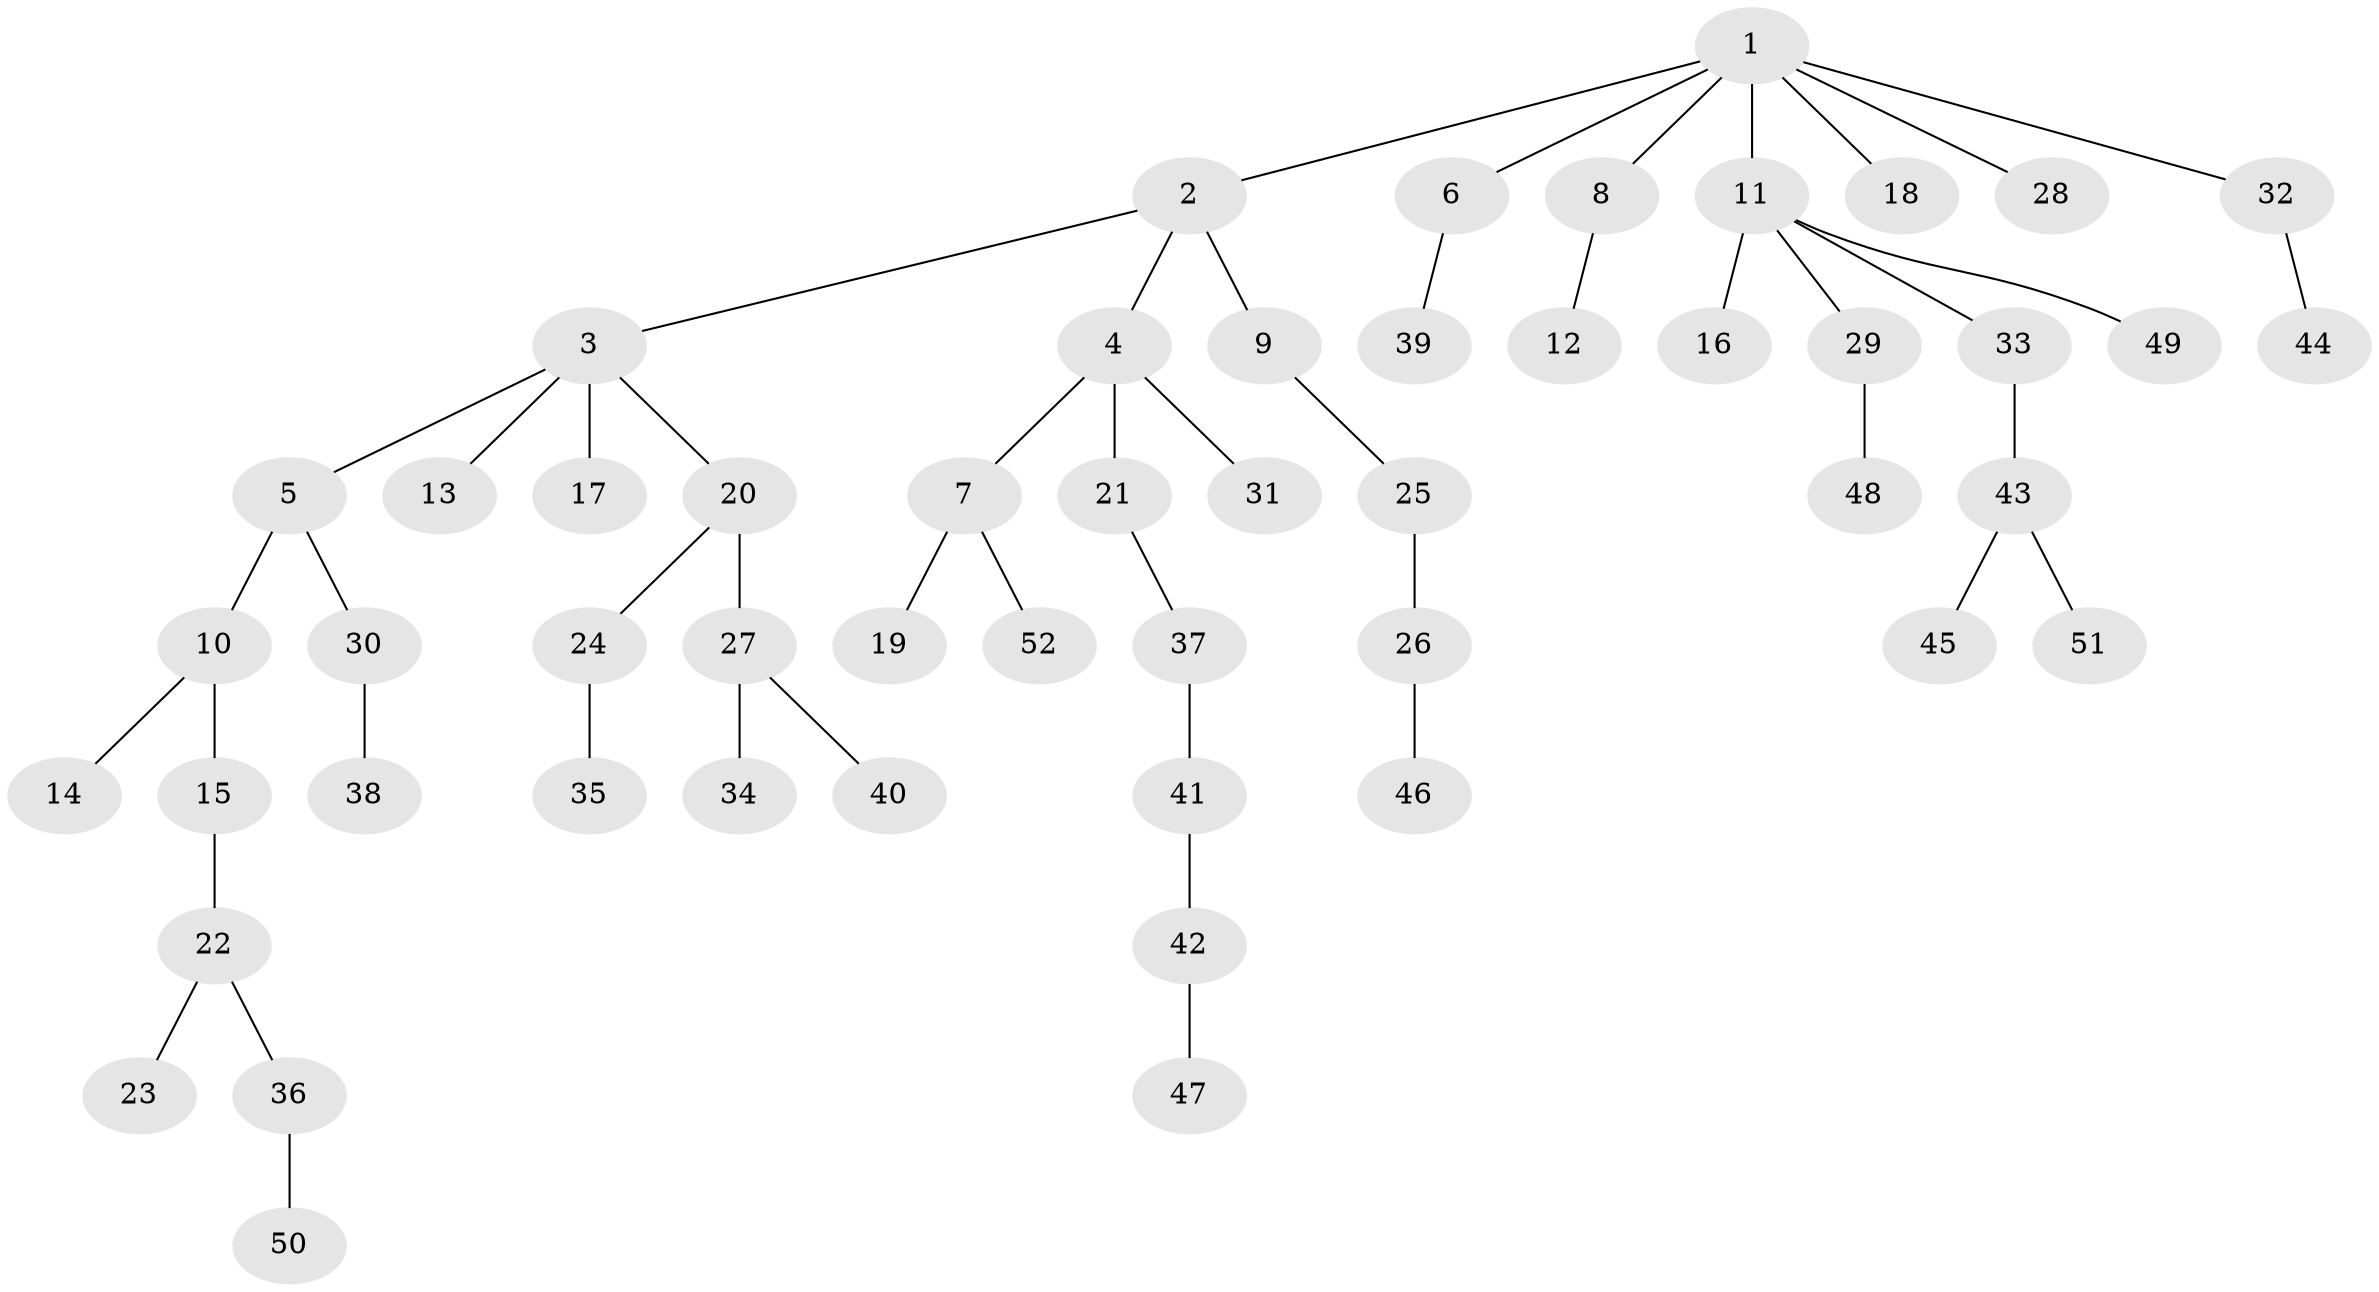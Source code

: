 // Generated by graph-tools (version 1.1) at 2025/11/02/27/25 16:11:25]
// undirected, 52 vertices, 51 edges
graph export_dot {
graph [start="1"]
  node [color=gray90,style=filled];
  1;
  2;
  3;
  4;
  5;
  6;
  7;
  8;
  9;
  10;
  11;
  12;
  13;
  14;
  15;
  16;
  17;
  18;
  19;
  20;
  21;
  22;
  23;
  24;
  25;
  26;
  27;
  28;
  29;
  30;
  31;
  32;
  33;
  34;
  35;
  36;
  37;
  38;
  39;
  40;
  41;
  42;
  43;
  44;
  45;
  46;
  47;
  48;
  49;
  50;
  51;
  52;
  1 -- 2;
  1 -- 6;
  1 -- 8;
  1 -- 11;
  1 -- 18;
  1 -- 28;
  1 -- 32;
  2 -- 3;
  2 -- 4;
  2 -- 9;
  3 -- 5;
  3 -- 13;
  3 -- 17;
  3 -- 20;
  4 -- 7;
  4 -- 21;
  4 -- 31;
  5 -- 10;
  5 -- 30;
  6 -- 39;
  7 -- 19;
  7 -- 52;
  8 -- 12;
  9 -- 25;
  10 -- 14;
  10 -- 15;
  11 -- 16;
  11 -- 29;
  11 -- 33;
  11 -- 49;
  15 -- 22;
  20 -- 24;
  20 -- 27;
  21 -- 37;
  22 -- 23;
  22 -- 36;
  24 -- 35;
  25 -- 26;
  26 -- 46;
  27 -- 34;
  27 -- 40;
  29 -- 48;
  30 -- 38;
  32 -- 44;
  33 -- 43;
  36 -- 50;
  37 -- 41;
  41 -- 42;
  42 -- 47;
  43 -- 45;
  43 -- 51;
}
